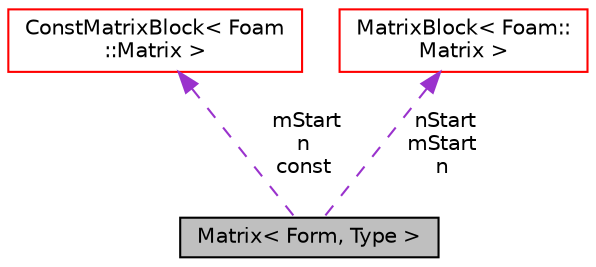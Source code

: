 digraph "Matrix&lt; Form, Type &gt;"
{
  bgcolor="transparent";
  edge [fontname="Helvetica",fontsize="10",labelfontname="Helvetica",labelfontsize="10"];
  node [fontname="Helvetica",fontsize="10",shape=record];
  Node1 [label="Matrix\< Form, Type \>",height=0.2,width=0.4,color="black", fillcolor="grey75", style="filled" fontcolor="black"];
  Node2 -> Node1 [dir="back",color="darkorchid3",fontsize="10",style="dashed",label=" mStart\nn\nconst" ,fontname="Helvetica"];
  Node2 [label="ConstMatrixBlock\< Foam\l::Matrix \>",height=0.2,width=0.4,color="red",URL="$classFoam_1_1ConstMatrixBlock.html"];
  Node3 -> Node1 [dir="back",color="darkorchid3",fontsize="10",style="dashed",label=" nStart\nmStart\nn" ,fontname="Helvetica"];
  Node3 [label="MatrixBlock\< Foam::\lMatrix \>",height=0.2,width=0.4,color="red",URL="$classFoam_1_1MatrixBlock.html"];
}
